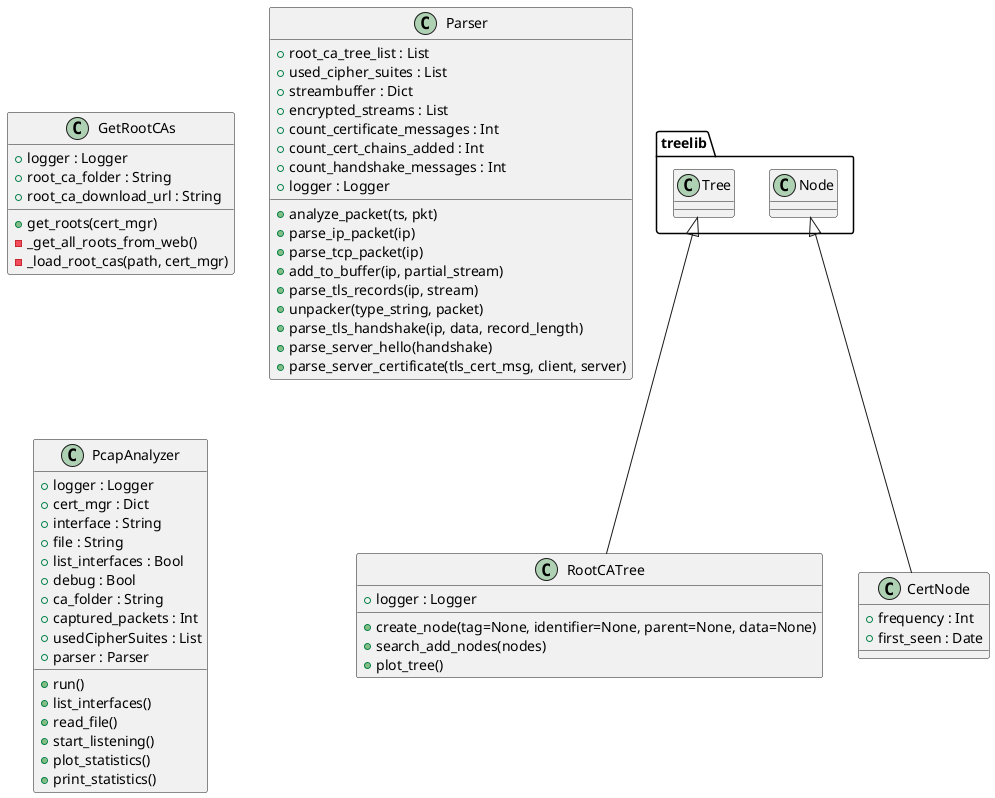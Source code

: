@startuml
class RootCATree {
    + logger : Logger

    + create_node(tag=None, identifier=None, parent=None, data=None)
    + search_add_nodes(nodes)
    + plot_tree()
}

class CertNode {
    + frequency : Int
    + first_seen : Date
}

class GetRootCAs {
    + logger : Logger
    + root_ca_folder : String
    + root_ca_download_url : String

    + get_roots(cert_mgr)
    - _get_all_roots_from_web()
    - _load_root_cas(path, cert_mgr)
}


class Parser {
    + root_ca_tree_list : List
    + used_cipher_suites : List
    + streambuffer : Dict
    + encrypted_streams : List
    + count_certificate_messages : Int
    + count_cert_chains_added : Int
    + count_handshake_messages : Int
    + logger : Logger

    + analyze_packet(ts, pkt)
    + parse_ip_packet(ip)
    + parse_tcp_packet(ip)
    + add_to_buffer(ip, partial_stream)
    + parse_tls_records(ip, stream)
    + unpacker(type_string, packet)
    + parse_tls_handshake(ip, data, record_length)
    + parse_server_hello(handshake)
    + parse_server_certificate(tls_cert_msg, client, server)
}

class PcapAnalyzer {
    + logger : Logger
    + cert_mgr : Dict
    + interface : String
    + file : String
    + list_interfaces : Bool
    + debug : Bool
    + ca_folder : String
    + captured_packets : Int
    + usedCipherSuites : List
    + parser : Parser

    + run()
    + list_interfaces()
    + read_file()
    + start_listening()
    + plot_statistics()
    + print_statistics()
}

treelib.Tree <|-- RootCATree
treelib.Node <|-- CertNode

@enduml